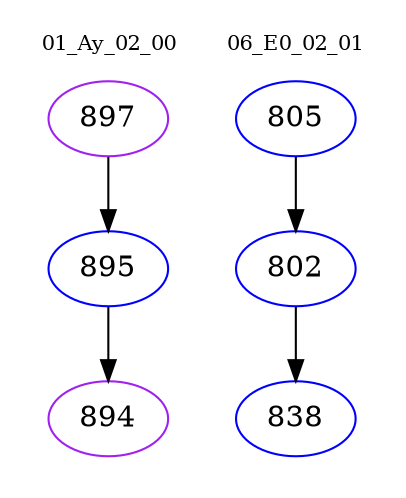 digraph{
subgraph cluster_0 {
color = white
label = "01_Ay_02_00";
fontsize=10;
T0_897 [label="897", color="purple"]
T0_897 -> T0_895 [color="black"]
T0_895 [label="895", color="blue"]
T0_895 -> T0_894 [color="black"]
T0_894 [label="894", color="purple"]
}
subgraph cluster_1 {
color = white
label = "06_E0_02_01";
fontsize=10;
T1_805 [label="805", color="blue"]
T1_805 -> T1_802 [color="black"]
T1_802 [label="802", color="blue"]
T1_802 -> T1_838 [color="black"]
T1_838 [label="838", color="blue"]
}
}
